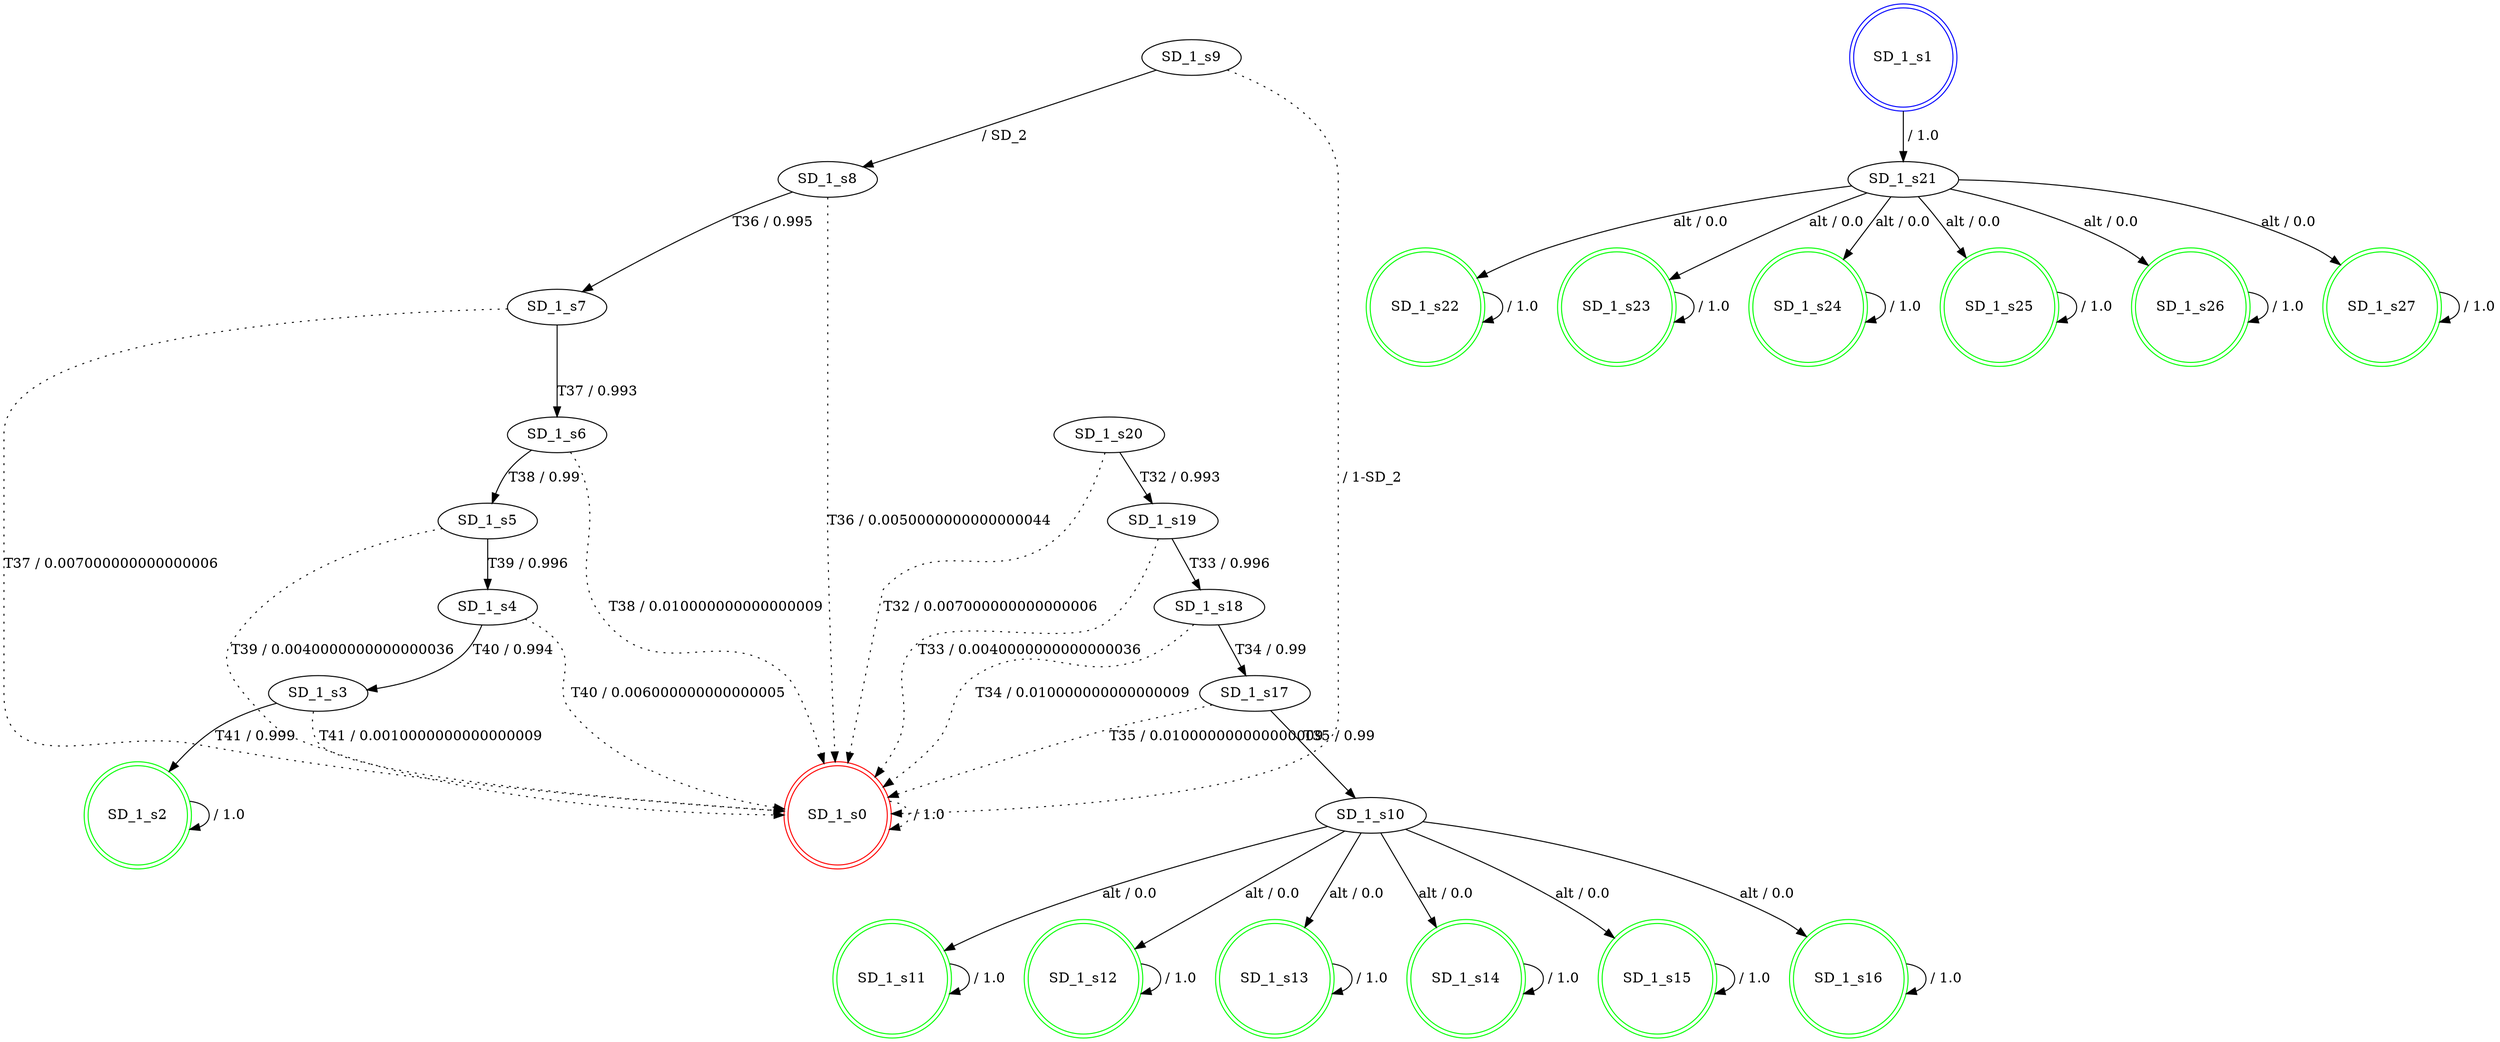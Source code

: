 digraph graphname {
SD_1_s0 [label="SD_1_s0",color=red,shape=doublecircle ];
SD_1_s1 [label="SD_1_s1",color=blue,shape=doublecircle ];
SD_1_s2 [label="SD_1_s2",color=green,shape=doublecircle ];
SD_1_s3 [label="SD_1_s3" ];
SD_1_s4 [label="SD_1_s4" ];
SD_1_s5 [label="SD_1_s5" ];
SD_1_s6 [label="SD_1_s6" ];
SD_1_s7 [label="SD_1_s7" ];
SD_1_s8 [label="SD_1_s8" ];
SD_1_s9 [label="SD_1_s9" ];
SD_1_s10 [label="SD_1_s10" ];
SD_1_s11 [label="SD_1_s11",color=green,shape=doublecircle ];
SD_1_s12 [label="SD_1_s12",color=green,shape=doublecircle ];
SD_1_s13 [label="SD_1_s13",color=green,shape=doublecircle ];
SD_1_s14 [label="SD_1_s14",color=green,shape=doublecircle ];
SD_1_s15 [label="SD_1_s15",color=green,shape=doublecircle ];
SD_1_s16 [label="SD_1_s16",color=green,shape=doublecircle ];
SD_1_s17 [label="SD_1_s17" ];
SD_1_s18 [label="SD_1_s18" ];
SD_1_s19 [label="SD_1_s19" ];
SD_1_s20 [label="SD_1_s20" ];
SD_1_s21 [label="SD_1_s21" ];
SD_1_s22 [label="SD_1_s22",color=green,shape=doublecircle ];
SD_1_s23 [label="SD_1_s23",color=green,shape=doublecircle ];
SD_1_s24 [label="SD_1_s24",color=green,shape=doublecircle ];
SD_1_s25 [label="SD_1_s25",color=green,shape=doublecircle ];
SD_1_s26 [label="SD_1_s26",color=green,shape=doublecircle ];
SD_1_s27 [label="SD_1_s27",color=green,shape=doublecircle ];
SD_1_s0 -> SD_1_s0 [label=" / 1.0", style=dotted];
SD_1_s1 -> SD_1_s21 [label=" / 1.0"];
SD_1_s2 -> SD_1_s2 [label=" / 1.0"];
SD_1_s3 -> SD_1_s2 [label="T41 / 0.999"];
SD_1_s3 -> SD_1_s0 [label="T41 / 0.0010000000000000009", style=dotted];
SD_1_s4 -> SD_1_s3 [label="T40 / 0.994"];
SD_1_s4 -> SD_1_s0 [label="T40 / 0.006000000000000005", style=dotted];
SD_1_s5 -> SD_1_s4 [label="T39 / 0.996"];
SD_1_s5 -> SD_1_s0 [label="T39 / 0.0040000000000000036", style=dotted];
SD_1_s6 -> SD_1_s5 [label="T38 / 0.99"];
SD_1_s6 -> SD_1_s0 [label="T38 / 0.010000000000000009", style=dotted];
SD_1_s7 -> SD_1_s6 [label="T37 / 0.993"];
SD_1_s7 -> SD_1_s0 [label="T37 / 0.007000000000000006", style=dotted];
SD_1_s8 -> SD_1_s7 [label="T36 / 0.995"];
SD_1_s8 -> SD_1_s0 [label="T36 / 0.0050000000000000044", style=dotted];
SD_1_s9 -> SD_1_s8 [label=" / SD_2"];
SD_1_s9 -> SD_1_s0 [label=" / 1-SD_2", style=dotted];
SD_1_s10 -> SD_1_s11 [label="alt / 0.0"];
SD_1_s10 -> SD_1_s12 [label="alt / 0.0"];
SD_1_s10 -> SD_1_s13 [label="alt / 0.0"];
SD_1_s10 -> SD_1_s14 [label="alt / 0.0"];
SD_1_s10 -> SD_1_s15 [label="alt / 0.0"];
SD_1_s10 -> SD_1_s16 [label="alt / 0.0"];
SD_1_s11 -> SD_1_s11 [label=" / 1.0"];
SD_1_s12 -> SD_1_s12 [label=" / 1.0"];
SD_1_s13 -> SD_1_s13 [label=" / 1.0"];
SD_1_s14 -> SD_1_s14 [label=" / 1.0"];
SD_1_s15 -> SD_1_s15 [label=" / 1.0"];
SD_1_s16 -> SD_1_s16 [label=" / 1.0"];
SD_1_s17 -> SD_1_s10 [label="T35 / 0.99"];
SD_1_s17 -> SD_1_s0 [label="T35 / 0.010000000000000009", style=dotted];
SD_1_s18 -> SD_1_s17 [label="T34 / 0.99"];
SD_1_s18 -> SD_1_s0 [label="T34 / 0.010000000000000009", style=dotted];
SD_1_s19 -> SD_1_s18 [label="T33 / 0.996"];
SD_1_s19 -> SD_1_s0 [label="T33 / 0.0040000000000000036", style=dotted];
SD_1_s20 -> SD_1_s19 [label="T32 / 0.993"];
SD_1_s20 -> SD_1_s0 [label="T32 / 0.007000000000000006", style=dotted];
SD_1_s21 -> SD_1_s22 [label="alt / 0.0"];
SD_1_s21 -> SD_1_s23 [label="alt / 0.0"];
SD_1_s21 -> SD_1_s24 [label="alt / 0.0"];
SD_1_s21 -> SD_1_s25 [label="alt / 0.0"];
SD_1_s21 -> SD_1_s26 [label="alt / 0.0"];
SD_1_s21 -> SD_1_s27 [label="alt / 0.0"];
SD_1_s22 -> SD_1_s22 [label=" / 1.0"];
SD_1_s23 -> SD_1_s23 [label=" / 1.0"];
SD_1_s24 -> SD_1_s24 [label=" / 1.0"];
SD_1_s25 -> SD_1_s25 [label=" / 1.0"];
SD_1_s26 -> SD_1_s26 [label=" / 1.0"];
SD_1_s27 -> SD_1_s27 [label=" / 1.0"];
}